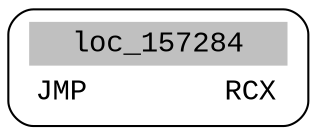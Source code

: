 digraph asm_graph {
1941 [
shape="Mrecord" fontname="Courier New"label =<<table border="0" cellborder="0" cellpadding="3"><tr><td align="center" colspan="2" bgcolor="grey">loc_157284</td></tr><tr><td align="left">JMP        RCX</td></tr></table>> ];
}